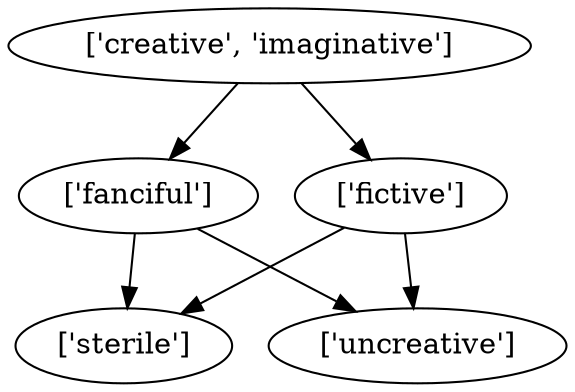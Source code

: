 strict digraph  {
	"['fanciful']" -> "['sterile']";
	"['fanciful']" -> "['uncreative']";
	"['creative', 'imaginative']" -> "['fanciful']";
	"['creative', 'imaginative']" -> "['fictive']";
	"['fictive']" -> "['sterile']";
	"['fictive']" -> "['uncreative']";
}
